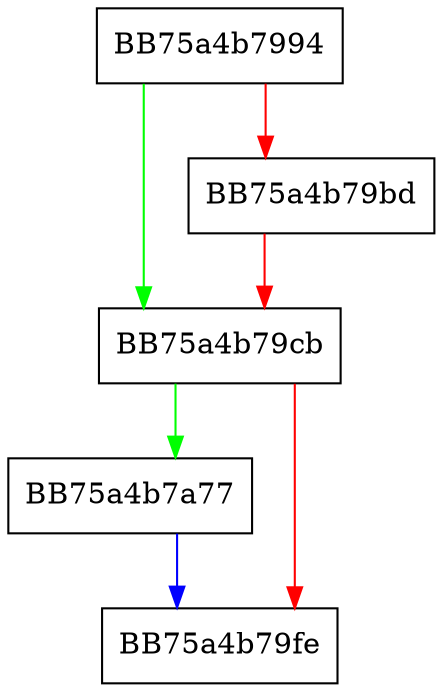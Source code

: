 digraph InternalResourceItem {
  node [shape="box"];
  graph [splines=ortho];
  BB75a4b7994 -> BB75a4b79cb [color="green"];
  BB75a4b7994 -> BB75a4b79bd [color="red"];
  BB75a4b79bd -> BB75a4b79cb [color="red"];
  BB75a4b79cb -> BB75a4b7a77 [color="green"];
  BB75a4b79cb -> BB75a4b79fe [color="red"];
  BB75a4b7a77 -> BB75a4b79fe [color="blue"];
}